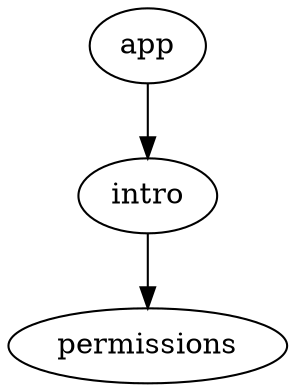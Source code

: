// deeply nested flows should generate proper target paths
digraph TargetsTest03 {
  schemaFileName = "targets-test03-schema"
  targetsFileName = "targets-test03-targets"

  app [type = flow, resultType = "ru.kode.test.app.AppFlowResult"]
  permissions [type = schema, resultType = "ru.kode.test.app.PermissionsFlowResult"]

  app -> intro -> permissions
}
